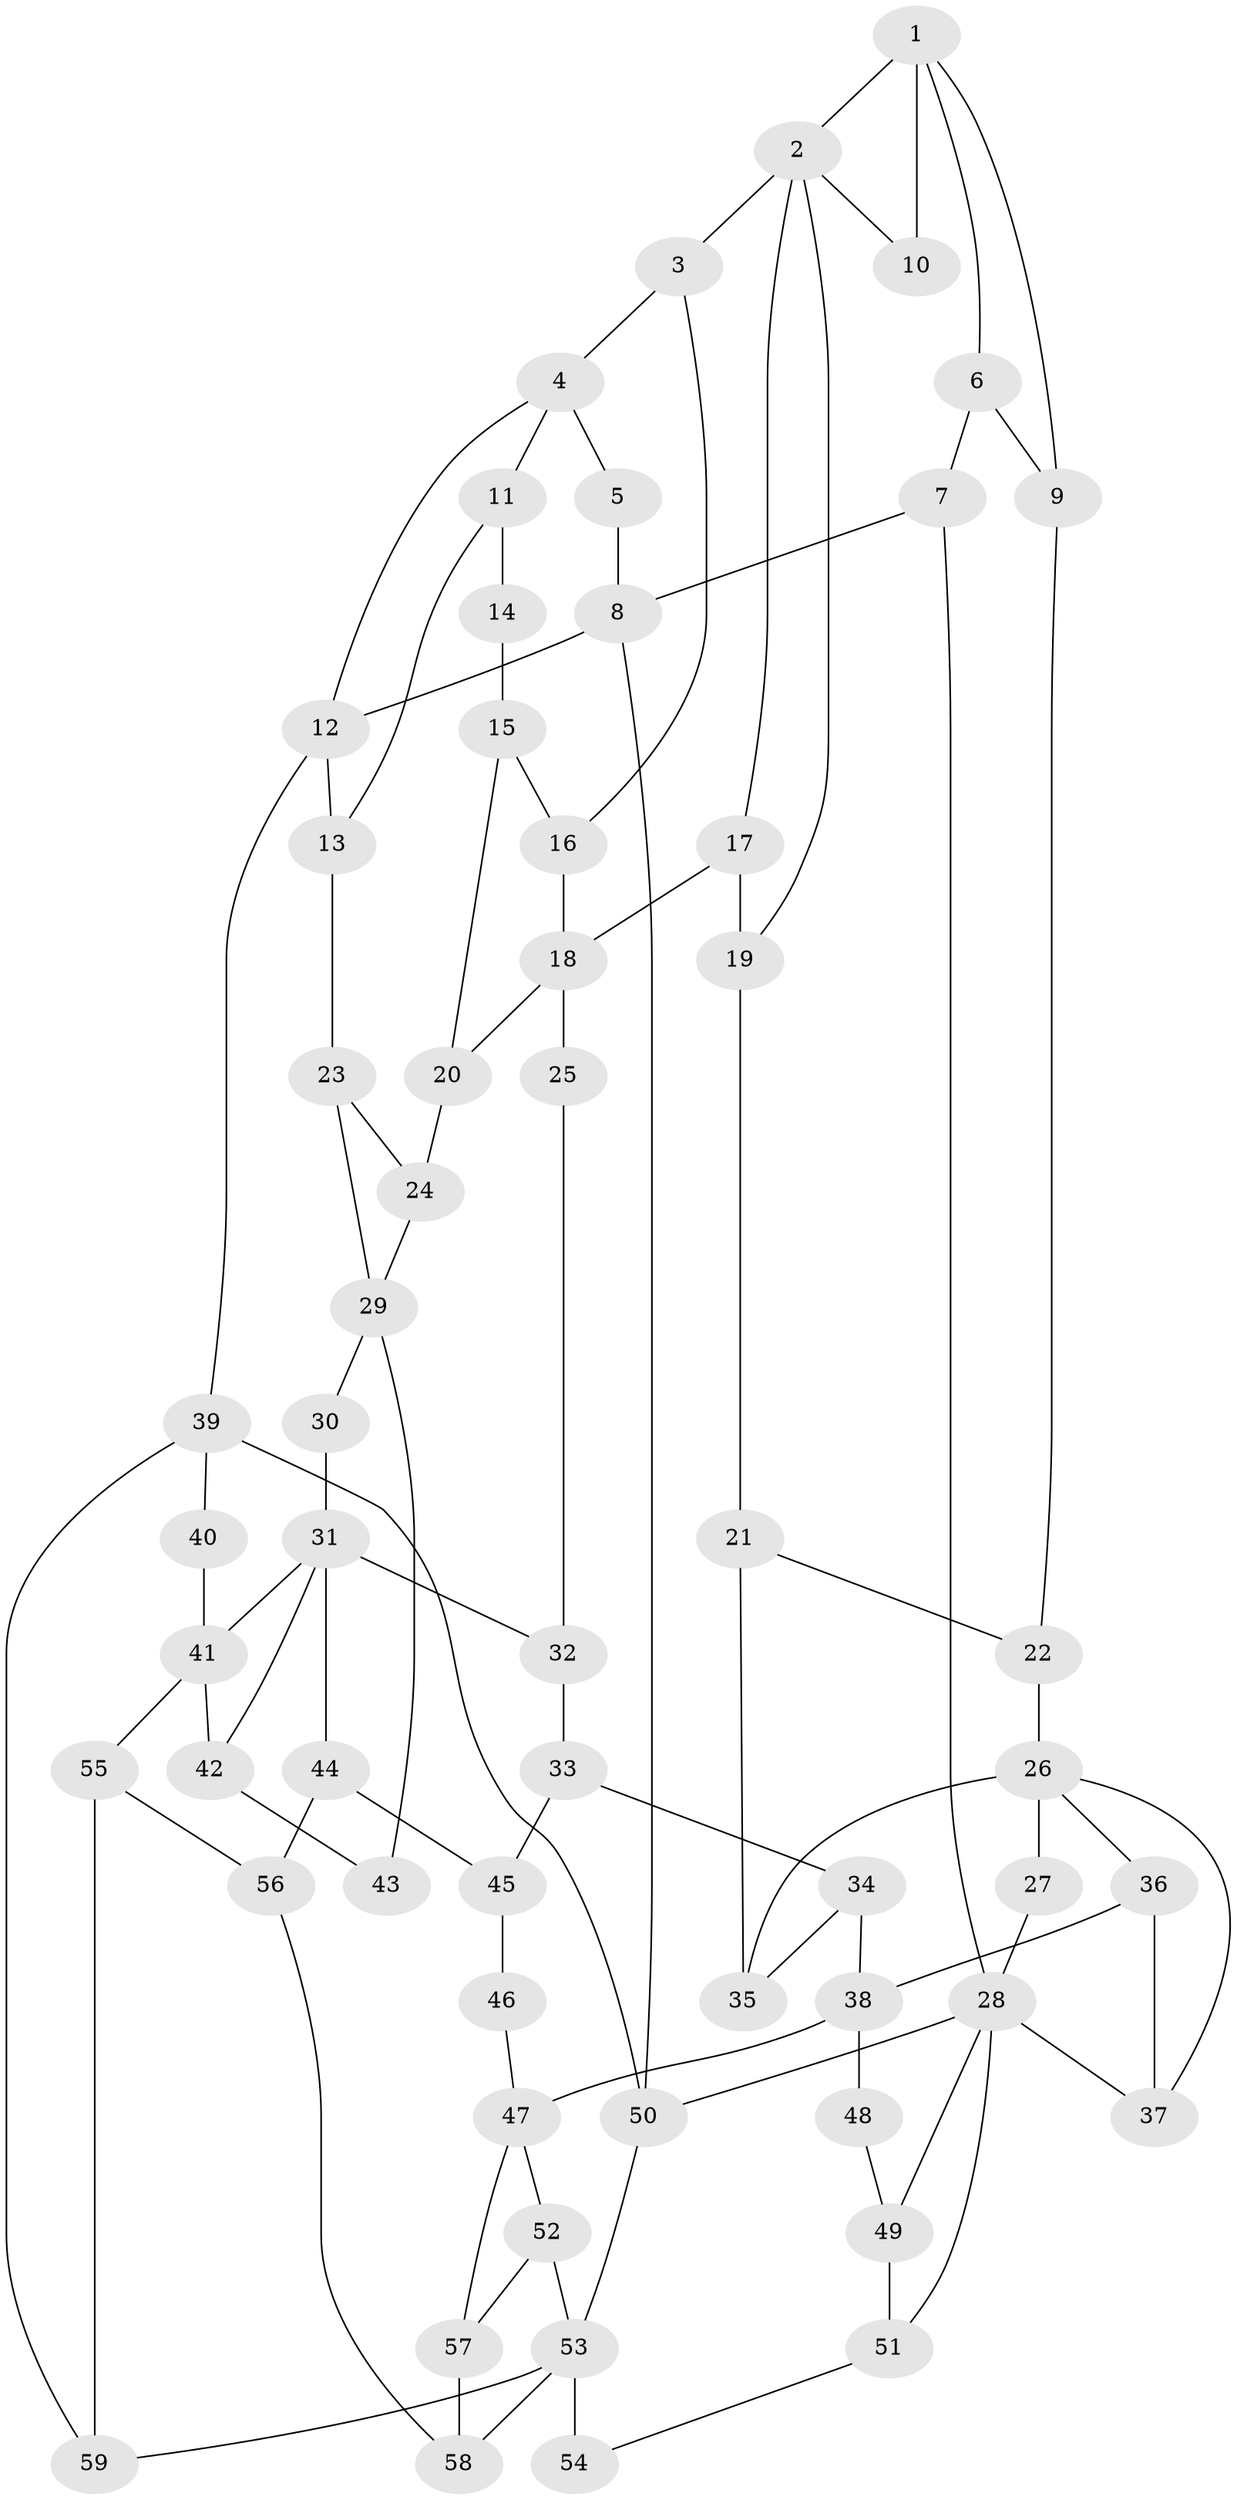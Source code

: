 // original degree distribution, {3: 0.030612244897959183, 4: 0.2653061224489796, 5: 0.4387755102040816, 6: 0.2653061224489796}
// Generated by graph-tools (version 1.1) at 2025/54/03/04/25 22:54:47]
// undirected, 59 vertices, 94 edges
graph export_dot {
  node [color=gray90,style=filled];
  1;
  2;
  3;
  4;
  5;
  6;
  7;
  8;
  9;
  10;
  11;
  12;
  13;
  14;
  15;
  16;
  17;
  18;
  19;
  20;
  21;
  22;
  23;
  24;
  25;
  26;
  27;
  28;
  29;
  30;
  31;
  32;
  33;
  34;
  35;
  36;
  37;
  38;
  39;
  40;
  41;
  42;
  43;
  44;
  45;
  46;
  47;
  48;
  49;
  50;
  51;
  52;
  53;
  54;
  55;
  56;
  57;
  58;
  59;
  1 -- 2 [weight=1.0];
  1 -- 6 [weight=1.0];
  1 -- 9 [weight=1.0];
  1 -- 10 [weight=2.0];
  2 -- 3 [weight=1.0];
  2 -- 10 [weight=1.0];
  2 -- 17 [weight=2.0];
  2 -- 19 [weight=1.0];
  3 -- 4 [weight=1.0];
  3 -- 16 [weight=1.0];
  4 -- 5 [weight=1.0];
  4 -- 11 [weight=1.0];
  4 -- 12 [weight=1.0];
  5 -- 8 [weight=1.0];
  6 -- 7 [weight=1.0];
  6 -- 9 [weight=1.0];
  7 -- 8 [weight=1.0];
  7 -- 28 [weight=1.0];
  8 -- 12 [weight=1.0];
  8 -- 50 [weight=1.0];
  9 -- 22 [weight=1.0];
  11 -- 13 [weight=1.0];
  11 -- 14 [weight=2.0];
  12 -- 13 [weight=1.0];
  12 -- 39 [weight=1.0];
  13 -- 23 [weight=1.0];
  14 -- 15 [weight=1.0];
  15 -- 16 [weight=1.0];
  15 -- 20 [weight=1.0];
  16 -- 18 [weight=1.0];
  17 -- 18 [weight=2.0];
  17 -- 19 [weight=1.0];
  18 -- 20 [weight=1.0];
  18 -- 25 [weight=2.0];
  19 -- 21 [weight=1.0];
  20 -- 24 [weight=1.0];
  21 -- 22 [weight=1.0];
  21 -- 35 [weight=1.0];
  22 -- 26 [weight=1.0];
  23 -- 24 [weight=1.0];
  23 -- 29 [weight=1.0];
  24 -- 29 [weight=1.0];
  25 -- 32 [weight=1.0];
  26 -- 27 [weight=2.0];
  26 -- 35 [weight=1.0];
  26 -- 36 [weight=1.0];
  26 -- 37 [weight=1.0];
  27 -- 28 [weight=1.0];
  28 -- 37 [weight=1.0];
  28 -- 49 [weight=1.0];
  28 -- 50 [weight=1.0];
  28 -- 51 [weight=1.0];
  29 -- 30 [weight=2.0];
  29 -- 43 [weight=2.0];
  30 -- 31 [weight=2.0];
  31 -- 32 [weight=1.0];
  31 -- 41 [weight=1.0];
  31 -- 42 [weight=1.0];
  31 -- 44 [weight=1.0];
  32 -- 33 [weight=1.0];
  33 -- 34 [weight=1.0];
  33 -- 45 [weight=1.0];
  34 -- 35 [weight=1.0];
  34 -- 38 [weight=1.0];
  36 -- 37 [weight=1.0];
  36 -- 38 [weight=1.0];
  38 -- 47 [weight=2.0];
  38 -- 48 [weight=2.0];
  39 -- 40 [weight=1.0];
  39 -- 50 [weight=1.0];
  39 -- 59 [weight=1.0];
  40 -- 41 [weight=2.0];
  41 -- 42 [weight=2.0];
  41 -- 55 [weight=1.0];
  42 -- 43 [weight=1.0];
  44 -- 45 [weight=1.0];
  44 -- 56 [weight=1.0];
  45 -- 46 [weight=1.0];
  46 -- 47 [weight=2.0];
  47 -- 52 [weight=1.0];
  47 -- 57 [weight=1.0];
  48 -- 49 [weight=1.0];
  49 -- 51 [weight=1.0];
  50 -- 53 [weight=1.0];
  51 -- 54 [weight=1.0];
  52 -- 53 [weight=1.0];
  52 -- 57 [weight=1.0];
  53 -- 54 [weight=2.0];
  53 -- 58 [weight=1.0];
  53 -- 59 [weight=1.0];
  55 -- 56 [weight=1.0];
  55 -- 59 [weight=1.0];
  56 -- 58 [weight=1.0];
  57 -- 58 [weight=1.0];
}
